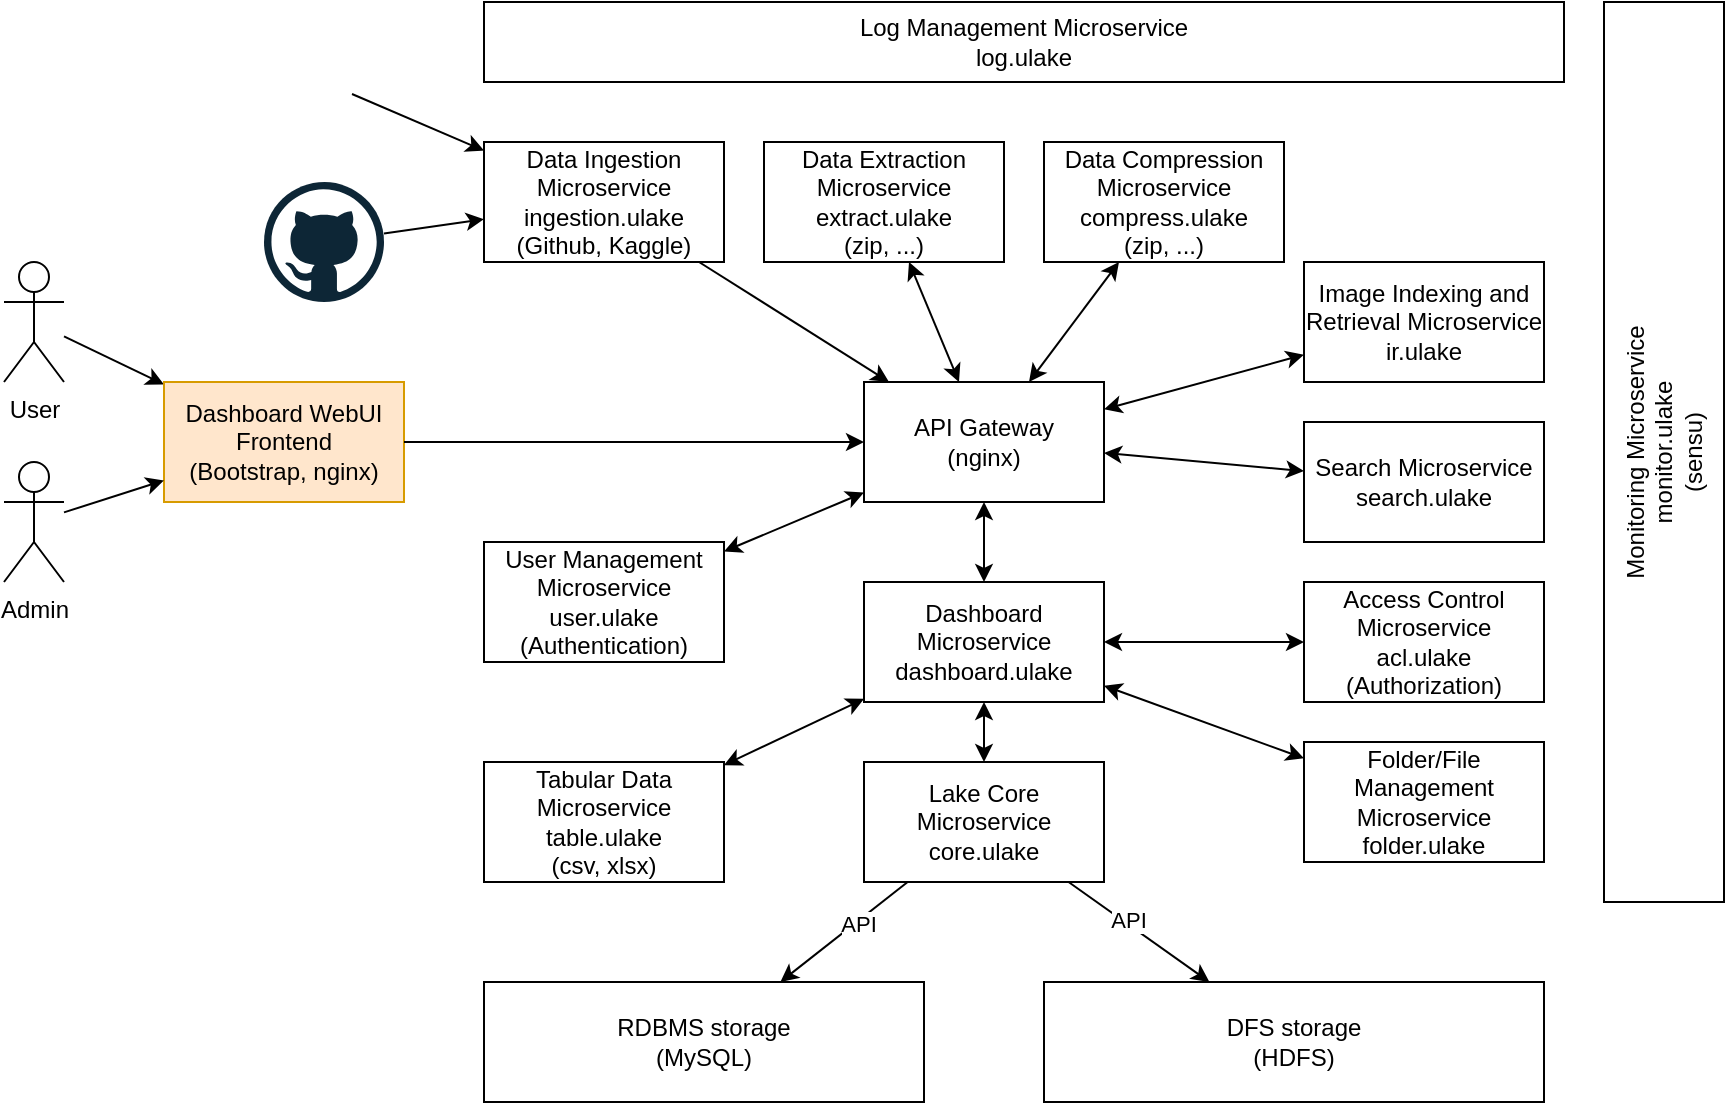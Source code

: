 <mxfile version="20.2.0" type="device" pages="3"><diagram id="eDFPWbiE5a1gyo5NLOw3" name="Page-1"><mxGraphModel dx="1422" dy="1232" grid="1" gridSize="10" guides="1" tooltips="1" connect="1" arrows="1" fold="1" page="0" pageScale="1" pageWidth="850" pageHeight="1100" math="0" shadow="0"><root><mxCell id="0"/><mxCell id="1" parent="0"/><mxCell id="NMO3rpQa6khnvsrhB3BU-1" value="" style="rounded=0;orthogonalLoop=1;jettySize=auto;html=1;startArrow=classic;startFill=1;" parent="1" source="NMO3rpQa6khnvsrhB3BU-11" target="NMO3rpQa6khnvsrhB3BU-19" edge="1"><mxGeometry relative="1" as="geometry"/></mxCell><mxCell id="NMO3rpQa6khnvsrhB3BU-5" style="rounded=0;orthogonalLoop=1;jettySize=auto;html=1;startArrow=classic;startFill=1;" parent="1" source="NMO3rpQa6khnvsrhB3BU-68" target="NMO3rpQa6khnvsrhB3BU-43" edge="1"><mxGeometry relative="1" as="geometry"/></mxCell><mxCell id="NMO3rpQa6khnvsrhB3BU-9" style="rounded=0;orthogonalLoop=1;jettySize=auto;html=1;startArrow=classic;startFill=1;" parent="1" source="NMO3rpQa6khnvsrhB3BU-11" target="NMO3rpQa6khnvsrhB3BU-68" edge="1"><mxGeometry relative="1" as="geometry"/></mxCell><mxCell id="i2DXSxufSWIE1RWU2Mja-13" style="edgeStyle=none;rounded=0;orthogonalLoop=1;jettySize=auto;html=1;startArrow=classic;startFill=1;" edge="1" parent="1" source="NMO3rpQa6khnvsrhB3BU-11" target="NMO3rpQa6khnvsrhB3BU-69"><mxGeometry relative="1" as="geometry"/></mxCell><mxCell id="i2DXSxufSWIE1RWU2Mja-14" style="edgeStyle=none;rounded=0;orthogonalLoop=1;jettySize=auto;html=1;startArrow=classic;startFill=1;" edge="1" parent="1" source="NMO3rpQa6khnvsrhB3BU-11" target="NMO3rpQa6khnvsrhB3BU-61"><mxGeometry relative="1" as="geometry"/></mxCell><mxCell id="NMO3rpQa6khnvsrhB3BU-11" value="API Gateway&lt;br&gt;(nginx)" style="rounded=0;whiteSpace=wrap;html=1;strokeColor=#000000;" parent="1" vertex="1"><mxGeometry x="540" y="100" width="120" height="60" as="geometry"/></mxCell><mxCell id="NMO3rpQa6khnvsrhB3BU-13" value="" style="edgeStyle=none;rounded=0;orthogonalLoop=1;jettySize=auto;html=1;" parent="1" source="NMO3rpQa6khnvsrhB3BU-14" target="NMO3rpQa6khnvsrhB3BU-29" edge="1"><mxGeometry relative="1" as="geometry"/></mxCell><mxCell id="NMO3rpQa6khnvsrhB3BU-14" value="User" style="shape=umlActor;verticalLabelPosition=bottom;verticalAlign=top;html=1;outlineConnect=0;" parent="1" vertex="1"><mxGeometry x="110" y="40" width="30" height="60" as="geometry"/></mxCell><mxCell id="NMO3rpQa6khnvsrhB3BU-19" value="User Management Microservice&lt;br&gt;user.ulake&lt;br&gt;(Authentication)" style="rounded=0;whiteSpace=wrap;html=1;fillColor=none;strokeColor=#000000;" parent="1" vertex="1"><mxGeometry x="350" y="180" width="120" height="60" as="geometry"/></mxCell><mxCell id="NMO3rpQa6khnvsrhB3BU-20" style="edgeStyle=none;rounded=0;orthogonalLoop=1;jettySize=auto;html=1;strokeColor=#000000;" parent="1" source="NMO3rpQa6khnvsrhB3BU-26" target="NMO3rpQa6khnvsrhB3BU-55" edge="1"><mxGeometry relative="1" as="geometry"/></mxCell><mxCell id="NMO3rpQa6khnvsrhB3BU-21" value="API" style="edgeLabel;html=1;align=center;verticalAlign=middle;resizable=0;points=[];" parent="NMO3rpQa6khnvsrhB3BU-20" vertex="1" connectable="0"><mxGeometry x="-0.201" y="1" relative="1" as="geometry"><mxPoint as="offset"/></mxGeometry></mxCell><mxCell id="NMO3rpQa6khnvsrhB3BU-22" style="edgeStyle=none;rounded=0;orthogonalLoop=1;jettySize=auto;html=1;strokeColor=#000000;" parent="1" source="NMO3rpQa6khnvsrhB3BU-26" target="NMO3rpQa6khnvsrhB3BU-56" edge="1"><mxGeometry relative="1" as="geometry"/></mxCell><mxCell id="NMO3rpQa6khnvsrhB3BU-23" value="API" style="edgeLabel;html=1;align=center;verticalAlign=middle;resizable=0;points=[];" parent="NMO3rpQa6khnvsrhB3BU-22" vertex="1" connectable="0"><mxGeometry x="-0.188" y="2" relative="1" as="geometry"><mxPoint as="offset"/></mxGeometry></mxCell><mxCell id="NMO3rpQa6khnvsrhB3BU-26" value="Lake Core Microservice&lt;br&gt;core.ulake" style="rounded=0;whiteSpace=wrap;html=1;fillColor=none;strokeColor=#000000;" parent="1" vertex="1"><mxGeometry x="540" y="290" width="120" height="60" as="geometry"/></mxCell><mxCell id="NMO3rpQa6khnvsrhB3BU-29" value="Dashboard&amp;nbsp;WebUI&lt;br&gt;Frontend&lt;br&gt;(Bootstrap, nginx)" style="rounded=0;whiteSpace=wrap;html=1;fillColor=#ffe6cc;strokeColor=#d79b00;" parent="1" vertex="1"><mxGeometry x="190" y="100" width="120" height="60" as="geometry"/></mxCell><mxCell id="NMO3rpQa6khnvsrhB3BU-35" value="Access Control&lt;br&gt;Microservice&lt;br&gt;acl.ulake&lt;br&gt;(Authorization)" style="rounded=0;whiteSpace=wrap;html=1;fillColor=none;strokeColor=#000000;" parent="1" vertex="1"><mxGeometry x="760" y="200" width="120" height="60" as="geometry"/></mxCell><mxCell id="NMO3rpQa6khnvsrhB3BU-41" value="" style="edgeStyle=none;rounded=0;orthogonalLoop=1;jettySize=auto;html=1;startArrow=classic;startFill=1;" parent="1" source="NMO3rpQa6khnvsrhB3BU-68" target="NMO3rpQa6khnvsrhB3BU-26" edge="1"><mxGeometry relative="1" as="geometry"/></mxCell><mxCell id="NMO3rpQa6khnvsrhB3BU-43" value="Folder/File Management Microservice&lt;br&gt;folder.ulake" style="rounded=0;whiteSpace=wrap;html=1;fillColor=none;strokeColor=#000000;" parent="1" vertex="1"><mxGeometry x="760" y="280" width="120" height="60" as="geometry"/></mxCell><mxCell id="NMO3rpQa6khnvsrhB3BU-44" value="" style="edgeStyle=none;rounded=0;orthogonalLoop=1;jettySize=auto;html=1;" parent="1" source="NMO3rpQa6khnvsrhB3BU-46" target="NMO3rpQa6khnvsrhB3BU-11" edge="1"><mxGeometry relative="1" as="geometry"/></mxCell><mxCell id="NMO3rpQa6khnvsrhB3BU-46" value="Data Ingestion Microservice&lt;br&gt;ingestion.ulake&lt;br&gt;(Github, Kaggle)" style="rounded=0;whiteSpace=wrap;html=1;fillColor=none;strokeColor=#000000;" parent="1" vertex="1"><mxGeometry x="350" y="-20" width="120" height="60" as="geometry"/></mxCell><mxCell id="NMO3rpQa6khnvsrhB3BU-47" value="" style="edgeStyle=none;rounded=0;orthogonalLoop=1;jettySize=auto;html=1;" parent="1" source="NMO3rpQa6khnvsrhB3BU-29" target="NMO3rpQa6khnvsrhB3BU-11" edge="1"><mxGeometry relative="1" as="geometry"><mxPoint x="280" y="137.273" as="sourcePoint"/></mxGeometry></mxCell><mxCell id="NMO3rpQa6khnvsrhB3BU-50" value="" style="edgeStyle=none;rounded=0;orthogonalLoop=1;jettySize=auto;html=1;" parent="1" source="NMO3rpQa6khnvsrhB3BU-51" target="NMO3rpQa6khnvsrhB3BU-29" edge="1"><mxGeometry relative="1" as="geometry"><mxPoint x="160" y="140" as="targetPoint"/></mxGeometry></mxCell><mxCell id="NMO3rpQa6khnvsrhB3BU-51" value="Admin" style="shape=umlActor;verticalLabelPosition=bottom;verticalAlign=top;html=1;outlineConnect=0;" parent="1" vertex="1"><mxGeometry x="110" y="140" width="30" height="60" as="geometry"/></mxCell><mxCell id="NMO3rpQa6khnvsrhB3BU-55" value="RDBMS storage&lt;br&gt;(MySQL)" style="rounded=0;whiteSpace=wrap;html=1;strokeColor=#000000;" parent="1" vertex="1"><mxGeometry x="350" y="400" width="220" height="60" as="geometry"/></mxCell><mxCell id="NMO3rpQa6khnvsrhB3BU-56" value="DFS storage&lt;br&gt;(HDFS)" style="rounded=0;whiteSpace=wrap;html=1;strokeColor=#000000;" parent="1" vertex="1"><mxGeometry x="630" y="400" width="250" height="60" as="geometry"/></mxCell><mxCell id="NMO3rpQa6khnvsrhB3BU-61" value="Data Compression&lt;br&gt;Microservice&lt;br&gt;compress.ulake&lt;br&gt;(zip, ...)" style="rounded=0;whiteSpace=wrap;html=1;fillColor=none;strokeColor=#000000;" parent="1" vertex="1"><mxGeometry x="630" y="-20" width="120" height="60" as="geometry"/></mxCell><mxCell id="NMO3rpQa6khnvsrhB3BU-62" value="" style="rounded=0;orthogonalLoop=1;jettySize=auto;html=1;" parent="1" source="NMO3rpQa6khnvsrhB3BU-63" target="NMO3rpQa6khnvsrhB3BU-46" edge="1"><mxGeometry relative="1" as="geometry"/></mxCell><mxCell id="NMO3rpQa6khnvsrhB3BU-63" value="" style="shape=image;html=1;verticalAlign=top;verticalLabelPosition=bottom;labelBackgroundColor=#ffffff;imageAspect=0;aspect=fixed;image=https://cdn4.iconfinder.com/data/icons/logos-and-brands/512/189_Kaggle_logo_logos-128.png" parent="1" vertex="1"><mxGeometry x="256" y="-64" width="28" height="28" as="geometry"/></mxCell><mxCell id="NMO3rpQa6khnvsrhB3BU-64" value="" style="rounded=0;orthogonalLoop=1;jettySize=auto;html=1;" parent="1" source="NMO3rpQa6khnvsrhB3BU-65" target="NMO3rpQa6khnvsrhB3BU-46" edge="1"><mxGeometry relative="1" as="geometry"/></mxCell><mxCell id="NMO3rpQa6khnvsrhB3BU-65" value="" style="dashed=0;outlineConnect=0;html=1;align=center;labelPosition=center;verticalLabelPosition=bottom;verticalAlign=top;shape=mxgraph.weblogos.github" parent="1" vertex="1"><mxGeometry x="240" width="60" height="60" as="geometry"/></mxCell><mxCell id="i2DXSxufSWIE1RWU2Mja-6" value="" style="rounded=0;orthogonalLoop=1;jettySize=auto;html=1;startArrow=classic;startFill=1;" edge="1" parent="1" source="NMO3rpQa6khnvsrhB3BU-68" target="NMO3rpQa6khnvsrhB3BU-35"><mxGeometry relative="1" as="geometry"/></mxCell><mxCell id="i2DXSxufSWIE1RWU2Mja-9" style="rounded=0;orthogonalLoop=1;jettySize=auto;html=1;startArrow=classic;startFill=1;" edge="1" parent="1" source="NMO3rpQa6khnvsrhB3BU-68" target="5ceshYHFbXHNMIR18q1--1"><mxGeometry relative="1" as="geometry"/></mxCell><mxCell id="NMO3rpQa6khnvsrhB3BU-68" value="Dashboard Microservice&lt;br&gt;dashboard.ulake" style="rounded=0;whiteSpace=wrap;html=1;fillColor=none;strokeColor=#000000;" parent="1" vertex="1"><mxGeometry x="540" y="200" width="120" height="60" as="geometry"/></mxCell><mxCell id="NMO3rpQa6khnvsrhB3BU-69" value="Search Microservice&lt;br&gt;search.ulake" style="rounded=0;whiteSpace=wrap;html=1;fillColor=none;strokeColor=#000000;" parent="1" vertex="1"><mxGeometry x="760" y="120" width="120" height="60" as="geometry"/></mxCell><mxCell id="5ceshYHFbXHNMIR18q1--1" value="Tabular Data&lt;br&gt;Microservice&lt;br&gt;table.ulake&lt;br&gt;(csv, xlsx)" style="rounded=0;whiteSpace=wrap;html=1;fillColor=none;strokeColor=#000000;" parent="1" vertex="1"><mxGeometry x="350" y="290" width="120" height="60" as="geometry"/></mxCell><mxCell id="i2DXSxufSWIE1RWU2Mja-21" style="edgeStyle=none;rounded=0;orthogonalLoop=1;jettySize=auto;html=1;startArrow=classic;startFill=1;" edge="1" parent="1" source="i2DXSxufSWIE1RWU2Mja-5" target="NMO3rpQa6khnvsrhB3BU-11"><mxGeometry relative="1" as="geometry"/></mxCell><mxCell id="i2DXSxufSWIE1RWU2Mja-5" value="Data Extraction&lt;br&gt;Microservice&lt;br&gt;extract.ulake&lt;br&gt;(zip, ...)" style="rounded=0;whiteSpace=wrap;html=1;fillColor=none;strokeColor=#000000;" vertex="1" parent="1"><mxGeometry x="490" y="-20" width="120" height="60" as="geometry"/></mxCell><mxCell id="i2DXSxufSWIE1RWU2Mja-11" value="Log Management Microservice&lt;br&gt;log.ulake" style="rounded=0;whiteSpace=wrap;html=1;fillColor=none;strokeColor=#000000;" vertex="1" parent="1"><mxGeometry x="350" y="-90" width="540" height="40" as="geometry"/></mxCell><mxCell id="i2DXSxufSWIE1RWU2Mja-25" style="edgeStyle=none;rounded=0;orthogonalLoop=1;jettySize=auto;html=1;startArrow=classic;startFill=1;" edge="1" parent="1" source="i2DXSxufSWIE1RWU2Mja-17" target="NMO3rpQa6khnvsrhB3BU-11"><mxGeometry relative="1" as="geometry"/></mxCell><mxCell id="i2DXSxufSWIE1RWU2Mja-17" value="Image Indexing and Retrieval&amp;nbsp;Microservice&lt;br&gt;ir.ulake" style="rounded=0;whiteSpace=wrap;html=1;fillColor=none;strokeColor=#000000;" vertex="1" parent="1"><mxGeometry x="760" y="40" width="120" height="60" as="geometry"/></mxCell><mxCell id="i2DXSxufSWIE1RWU2Mja-19" value="Monitoring Microservice&lt;br&gt;monitor.ulake&lt;br&gt;(sensu)" style="rounded=0;whiteSpace=wrap;html=1;fillColor=none;strokeColor=#000000;horizontal=0;" vertex="1" parent="1"><mxGeometry x="910" y="-90" width="60" height="450" as="geometry"/></mxCell></root></mxGraphModel></diagram><diagram name="Page-1" id="_giHNH12neZi3hXrExEb"><mxGraphModel dx="1422" dy="1932" grid="1" gridSize="10" guides="1" tooltips="1" connect="1" arrows="1" fold="1" page="1" pageScale="1" pageWidth="850" pageHeight="1100" math="0" shadow="0"><root><mxCell id="0"/><mxCell id="1" parent="0"/><mxCell id="y6ruxM0wrXPVazxdJZzD-4" value="acl." style="rounded=0;whiteSpace=wrap;html=1;align=left;verticalAlign=top;" parent="1" vertex="1"><mxGeometry y="270" width="600" height="130" as="geometry"/></mxCell><mxCell id="y6ruxM0wrXPVazxdJZzD-3" value="user." style="rounded=0;whiteSpace=wrap;html=1;align=left;verticalAlign=top;" parent="1" vertex="1"><mxGeometry x="640" y="-40" width="160" height="440" as="geometry"/></mxCell><mxCell id="y6ruxM0wrXPVazxdJZzD-2" value="user." style="rounded=0;whiteSpace=wrap;html=1;align=left;verticalAlign=top;" parent="1" vertex="1"><mxGeometry y="-30" width="180" height="280" as="geometry"/></mxCell><mxCell id="sVWT0gusnimGvR1EHxS1-15" style="edgeStyle=orthogonalEdgeStyle;rounded=0;orthogonalLoop=1;jettySize=auto;html=1;exitX=0.5;exitY=1;exitDx=0;exitDy=0;" parent="1" source="sVWT0gusnimGvR1EHxS1-1" target="sVWT0gusnimGvR1EHxS1-2" edge="1"><mxGeometry relative="1" as="geometry"/></mxCell><mxCell id="sVWT0gusnimGvR1EHxS1-39" style="edgeStyle=none;rounded=0;orthogonalLoop=1;jettySize=auto;html=1;" parent="1" source="sVWT0gusnimGvR1EHxS1-1" target="sVWT0gusnimGvR1EHxS1-5" edge="1"><mxGeometry relative="1" as="geometry"/></mxCell><mxCell id="sVWT0gusnimGvR1EHxS1-1" value="File" style="rounded=0;whiteSpace=wrap;html=1;" parent="1" vertex="1"><mxGeometry x="40" width="120" height="60" as="geometry"/></mxCell><mxCell id="sVWT0gusnimGvR1EHxS1-40" style="edgeStyle=none;rounded=0;orthogonalLoop=1;jettySize=auto;html=1;" parent="1" source="sVWT0gusnimGvR1EHxS1-2" target="sVWT0gusnimGvR1EHxS1-5" edge="1"><mxGeometry relative="1" as="geometry"/></mxCell><mxCell id="sVWT0gusnimGvR1EHxS1-2" value="Folder" style="rounded=0;whiteSpace=wrap;html=1;fontStyle=1" parent="1" vertex="1"><mxGeometry x="40" y="160" width="120" height="60" as="geometry"/></mxCell><mxCell id="sVWT0gusnimGvR1EHxS1-5" value="User" style="rounded=0;whiteSpace=wrap;html=1;" parent="1" vertex="1"><mxGeometry x="660" width="120" height="60" as="geometry"/></mxCell><mxCell id="sVWT0gusnimGvR1EHxS1-6" value="ActionGroup&lt;br&gt;eg: ICT-AI-Pub, ICT-AI-dev" style="rounded=0;whiteSpace=wrap;html=1;fontStyle=1" parent="1" vertex="1"><mxGeometry x="240" y="310" width="120" height="60" as="geometry"/></mxCell><mxCell id="y6ruxM0wrXPVazxdJZzD-5" style="edgeStyle=orthogonalEdgeStyle;rounded=0;orthogonalLoop=1;jettySize=auto;html=1;" parent="1" source="sVWT0gusnimGvR1EHxS1-8" target="sVWT0gusnimGvR1EHxS1-1" edge="1"><mxGeometry relative="1" as="geometry"><Array as="points"><mxPoint x="20" y="320"/><mxPoint x="20" y="30"/></Array></mxGeometry></mxCell><mxCell id="sVWT0gusnimGvR1EHxS1-8" value="ACLs&lt;br&gt;AGID, FGID" style="rounded=0;whiteSpace=wrap;html=1;" parent="1" vertex="1"><mxGeometry x="40" y="310" width="120" height="60" as="geometry"/></mxCell><mxCell id="sVWT0gusnimGvR1EHxS1-30" style="rounded=0;orthogonalLoop=1;jettySize=auto;html=1;" parent="1" source="sVWT0gusnimGvR1EHxS1-17" target="sVWT0gusnimGvR1EHxS1-27" edge="1"><mxGeometry relative="1" as="geometry"/></mxCell><mxCell id="y6ruxM0wrXPVazxdJZzD-6" style="rounded=0;orthogonalLoop=1;jettySize=auto;html=1;" parent="1" source="sVWT0gusnimGvR1EHxS1-17" target="sVWT0gusnimGvR1EHxS1-5" edge="1"><mxGeometry relative="1" as="geometry"/></mxCell><mxCell id="sVWT0gusnimGvR1EHxS1-17" value="UserActionGroup&lt;br&gt;M-M" style="rounded=0;whiteSpace=wrap;html=1;" parent="1" vertex="1"><mxGeometry x="450" y="310" width="120" height="60" as="geometry"/></mxCell><mxCell id="sVWT0gusnimGvR1EHxS1-23" value="Case study: request to view a list of files for a specific user.&lt;br&gt;Input: UID, AID (view), FoID" style="text;html=1;strokeColor=none;fillColor=none;align=left;verticalAlign=middle;whiteSpace=wrap;rounded=0;" parent="1" vertex="1"><mxGeometry x="60" y="510" width="760" height="30" as="geometry"/></mxCell><mxCell id="sVWT0gusnimGvR1EHxS1-24" value="Case study: list all files belonging to a specific user&lt;br&gt;Input: UID, AID (view), FoID=home" style="text;html=1;strokeColor=none;fillColor=none;align=left;verticalAlign=middle;whiteSpace=wrap;rounded=0;" parent="1" vertex="1"><mxGeometry x="60" y="590" width="760" height="30" as="geometry"/></mxCell><mxCell id="sVWT0gusnimGvR1EHxS1-31" style="rounded=0;orthogonalLoop=1;jettySize=auto;html=1;" parent="1" source="sVWT0gusnimGvR1EHxS1-25" target="sVWT0gusnimGvR1EHxS1-5" edge="1"><mxGeometry relative="1" as="geometry"/></mxCell><mxCell id="sVWT0gusnimGvR1EHxS1-32" style="rounded=0;orthogonalLoop=1;jettySize=auto;html=1;exitX=0.5;exitY=1;exitDx=0;exitDy=0;" parent="1" source="sVWT0gusnimGvR1EHxS1-25" target="sVWT0gusnimGvR1EHxS1-27" edge="1"><mxGeometry relative="1" as="geometry"/></mxCell><mxCell id="sVWT0gusnimGvR1EHxS1-25" value="UserGroupM-M" style="rounded=0;whiteSpace=wrap;html=1;" parent="1" vertex="1"><mxGeometry x="660" y="160" width="120" height="60" as="geometry"/></mxCell><mxCell id="sVWT0gusnimGvR1EHxS1-27" value="UserGroup&lt;br&gt;e.g. ICT-AI, ICT,&lt;br&gt;ICT-DL" style="rounded=0;whiteSpace=wrap;html=1;fontStyle=1" parent="1" vertex="1"><mxGeometry x="660" y="310" width="120" height="60" as="geometry"/></mxCell><mxCell id="sVWT0gusnimGvR1EHxS1-34" value="" style="endArrow=classic;html=1;rounded=0;" parent="1" source="sVWT0gusnimGvR1EHxS1-8" target="sVWT0gusnimGvR1EHxS1-6" edge="1"><mxGeometry width="50" height="50" relative="1" as="geometry"><mxPoint x="400" y="320" as="sourcePoint"/><mxPoint x="450" y="270" as="targetPoint"/></mxGeometry></mxCell><mxCell id="sVWT0gusnimGvR1EHxS1-36" value="" style="endArrow=classic;html=1;rounded=0;" parent="1" source="sVWT0gusnimGvR1EHxS1-17" target="sVWT0gusnimGvR1EHxS1-6" edge="1"><mxGeometry width="50" height="50" relative="1" as="geometry"><mxPoint x="400" y="320" as="sourcePoint"/><mxPoint x="450" y="270" as="targetPoint"/></mxGeometry></mxCell><mxCell id="sVWT0gusnimGvR1EHxS1-37" value="" style="endArrow=classic;html=1;rounded=0;" parent="1" source="sVWT0gusnimGvR1EHxS1-8" target="sVWT0gusnimGvR1EHxS1-2" edge="1"><mxGeometry width="50" height="50" relative="1" as="geometry"><mxPoint x="400" y="320" as="sourcePoint"/><mxPoint x="450" y="270" as="targetPoint"/></mxGeometry></mxCell><mxCell id="y6ruxM0wrXPVazxdJZzD-9" value="&lt;span style=&quot;color: rgb(0, 0, 0); font-family: helvetica; font-size: 12px; font-style: normal; font-weight: 400; letter-spacing: normal; text-align: left; text-indent: 0px; text-transform: none; word-spacing: 0px; background-color: rgb(248, 249, 250); display: inline; float: none;&quot;&gt;Case study: Mr Sơn edit folder Python and Mobile, Mr Hiệp only view folder Python, but can edit Mobile&lt;/span&gt;&lt;br style=&quot;color: rgb(0, 0, 0); font-family: helvetica; font-size: 12px; font-style: normal; font-weight: 400; letter-spacing: normal; text-align: left; text-indent: 0px; text-transform: none; word-spacing: 0px; background-color: rgb(248, 249, 250);&quot;&gt;&lt;span style=&quot;color: rgb(0, 0, 0); font-family: helvetica; font-size: 12px; font-style: normal; font-weight: 400; letter-spacing: normal; text-align: left; text-indent: 0px; text-transform: none; word-spacing: 0px; background-color: rgb(248, 249, 250); display: inline; float: none;&quot;&gt;Input: UID, AID (view), FoID&lt;/span&gt;" style="text;whiteSpace=wrap;html=1;" parent="1" vertex="1"><mxGeometry x="40" y="430" width="550" height="60" as="geometry"/></mxCell></root></mxGraphModel></diagram><diagram name="GCloud ACL" id="UkQCfKqnoovRsC9Agr7e"><mxGraphModel dx="1422" dy="1932" grid="1" gridSize="10" guides="1" tooltips="1" connect="1" arrows="1" fold="1" page="1" pageScale="1" pageWidth="850" pageHeight="1100" math="0" shadow="0"><root><mxCell id="rbd_gZcwklHg2G7mz3TD-0"/><mxCell id="rbd_gZcwklHg2G7mz3TD-1" parent="rbd_gZcwklHg2G7mz3TD-0"/><mxCell id="rbd_gZcwklHg2G7mz3TD-2" value="acl." style="rounded=0;whiteSpace=wrap;html=1;align=left;verticalAlign=top;" parent="rbd_gZcwklHg2G7mz3TD-1" vertex="1"><mxGeometry y="270" width="600" height="130" as="geometry"/></mxCell><mxCell id="rbd_gZcwklHg2G7mz3TD-3" value="user." style="rounded=0;whiteSpace=wrap;html=1;align=left;verticalAlign=top;" parent="rbd_gZcwklHg2G7mz3TD-1" vertex="1"><mxGeometry x="630" y="-40" width="160" height="440" as="geometry"/></mxCell><mxCell id="rbd_gZcwklHg2G7mz3TD-4" value="user." style="rounded=0;whiteSpace=wrap;html=1;align=left;verticalAlign=top;" parent="rbd_gZcwklHg2G7mz3TD-1" vertex="1"><mxGeometry y="-30" width="180" height="280" as="geometry"/></mxCell><mxCell id="rbd_gZcwklHg2G7mz3TD-5" style="edgeStyle=orthogonalEdgeStyle;rounded=0;orthogonalLoop=1;jettySize=auto;html=1;exitX=0.5;exitY=1;exitDx=0;exitDy=0;" parent="rbd_gZcwklHg2G7mz3TD-1" source="rbd_gZcwklHg2G7mz3TD-7" target="rbd_gZcwklHg2G7mz3TD-9" edge="1"><mxGeometry relative="1" as="geometry"/></mxCell><mxCell id="rbd_gZcwklHg2G7mz3TD-7" value="File" style="rounded=0;whiteSpace=wrap;html=1;" parent="rbd_gZcwklHg2G7mz3TD-1" vertex="1"><mxGeometry x="40" y="20" width="120" height="60" as="geometry"/></mxCell><mxCell id="rbd_gZcwklHg2G7mz3TD-9" value="Folder" style="rounded=0;whiteSpace=wrap;html=1;fontStyle=1" parent="rbd_gZcwklHg2G7mz3TD-1" vertex="1"><mxGeometry x="40" y="160" width="120" height="60" as="geometry"/></mxCell><mxCell id="rbd_gZcwklHg2G7mz3TD-10" value="User" style="rounded=0;whiteSpace=wrap;html=1;" parent="rbd_gZcwklHg2G7mz3TD-1" vertex="1"><mxGeometry x="660" width="120" height="60" as="geometry"/></mxCell><mxCell id="rbd_gZcwklHg2G7mz3TD-12" style="rounded=0;orthogonalLoop=1;jettySize=auto;html=1;" parent="rbd_gZcwklHg2G7mz3TD-1" source="rbd_gZcwklHg2G7mz3TD-13" target="rbd_gZcwklHg2G7mz3TD-7" edge="1"><mxGeometry relative="1" as="geometry"/></mxCell><mxCell id="PXmiXBO2RLi5-87oGw_w-0" style="edgeStyle=none;rounded=0;orthogonalLoop=1;jettySize=auto;html=1;" parent="rbd_gZcwklHg2G7mz3TD-1" source="rbd_gZcwklHg2G7mz3TD-13" target="rbd_gZcwklHg2G7mz3TD-10" edge="1"><mxGeometry relative="1" as="geometry"/></mxCell><mxCell id="PXmiXBO2RLi5-87oGw_w-1" style="edgeStyle=none;rounded=0;orthogonalLoop=1;jettySize=auto;html=1;" parent="rbd_gZcwklHg2G7mz3TD-1" source="rbd_gZcwklHg2G7mz3TD-13" target="rbd_gZcwklHg2G7mz3TD-22" edge="1"><mxGeometry relative="1" as="geometry"/></mxCell><mxCell id="PXmiXBO2RLi5-87oGw_w-3" style="edgeStyle=none;rounded=0;orthogonalLoop=1;jettySize=auto;html=1;exitX=0;exitY=0.5;exitDx=0;exitDy=0;" parent="rbd_gZcwklHg2G7mz3TD-1" source="rbd_gZcwklHg2G7mz3TD-13" target="PXmiXBO2RLi5-87oGw_w-2" edge="1"><mxGeometry relative="1" as="geometry"/></mxCell><mxCell id="rbd_gZcwklHg2G7mz3TD-13" value="ACLs&lt;br&gt;AGID, FGID" style="rounded=0;whiteSpace=wrap;html=1;" parent="rbd_gZcwklHg2G7mz3TD-1" vertex="1"><mxGeometry x="305" y="310" width="120" height="60" as="geometry"/></mxCell><mxCell id="rbd_gZcwklHg2G7mz3TD-19" style="rounded=0;orthogonalLoop=1;jettySize=auto;html=1;" parent="rbd_gZcwklHg2G7mz3TD-1" source="rbd_gZcwklHg2G7mz3TD-21" target="rbd_gZcwklHg2G7mz3TD-10" edge="1"><mxGeometry relative="1" as="geometry"/></mxCell><mxCell id="rbd_gZcwklHg2G7mz3TD-20" style="rounded=0;orthogonalLoop=1;jettySize=auto;html=1;exitX=0.5;exitY=1;exitDx=0;exitDy=0;" parent="rbd_gZcwklHg2G7mz3TD-1" source="rbd_gZcwklHg2G7mz3TD-21" target="rbd_gZcwklHg2G7mz3TD-22" edge="1"><mxGeometry relative="1" as="geometry"/></mxCell><mxCell id="rbd_gZcwklHg2G7mz3TD-21" value="UserGroupM-M" style="rounded=0;whiteSpace=wrap;html=1;" parent="rbd_gZcwklHg2G7mz3TD-1" vertex="1"><mxGeometry x="660" y="160" width="120" height="60" as="geometry"/></mxCell><mxCell id="rbd_gZcwklHg2G7mz3TD-22" value="UserGroup&lt;br&gt;e.g. ICT-AI, ICT,&lt;br&gt;ICT-DL" style="rounded=0;whiteSpace=wrap;html=1;fontStyle=1" parent="rbd_gZcwklHg2G7mz3TD-1" vertex="1"><mxGeometry x="660" y="310" width="120" height="60" as="geometry"/></mxCell><mxCell id="rbd_gZcwklHg2G7mz3TD-25" value="" style="endArrow=classic;html=1;rounded=0;" parent="rbd_gZcwklHg2G7mz3TD-1" source="rbd_gZcwklHg2G7mz3TD-13" target="rbd_gZcwklHg2G7mz3TD-9" edge="1"><mxGeometry width="50" height="50" relative="1" as="geometry"><mxPoint x="400" y="320" as="sourcePoint"/><mxPoint x="450" y="270" as="targetPoint"/></mxGeometry></mxCell><mxCell id="rbd_gZcwklHg2G7mz3TD-26" value="&lt;span style=&quot;color: rgb(0, 0, 0); font-family: helvetica; font-size: 12px; font-style: normal; font-weight: 400; letter-spacing: normal; text-align: left; text-indent: 0px; text-transform: none; word-spacing: 0px; background-color: rgb(248, 249, 250); display: inline; float: none;&quot;&gt;Case study: Mr Sơn edit folder Python and Mobile, Mr Hiệp only view folder Python, but can edit Mobile&lt;/span&gt;&lt;br style=&quot;color: rgb(0, 0, 0); font-family: helvetica; font-size: 12px; font-style: normal; font-weight: 400; letter-spacing: normal; text-align: left; text-indent: 0px; text-transform: none; word-spacing: 0px; background-color: rgb(248, 249, 250);&quot;&gt;&lt;span style=&quot;color: rgb(0, 0, 0); font-family: helvetica; font-size: 12px; font-style: normal; font-weight: 400; letter-spacing: normal; text-align: left; text-indent: 0px; text-transform: none; word-spacing: 0px; background-color: rgb(248, 249, 250); display: inline; float: none;&quot;&gt;Input: UID, AID (view), FoID&lt;/span&gt;" style="text;whiteSpace=wrap;html=1;" parent="rbd_gZcwklHg2G7mz3TD-1" vertex="1"><mxGeometry x="40" y="430" width="550" height="60" as="geometry"/></mxCell><mxCell id="PXmiXBO2RLi5-87oGw_w-2" value="Permission&lt;br&gt;e.g. read/write" style="rounded=0;whiteSpace=wrap;html=1;" parent="rbd_gZcwklHg2G7mz3TD-1" vertex="1"><mxGeometry x="90" y="310" width="120" height="60" as="geometry"/></mxCell></root></mxGraphModel></diagram></mxfile>